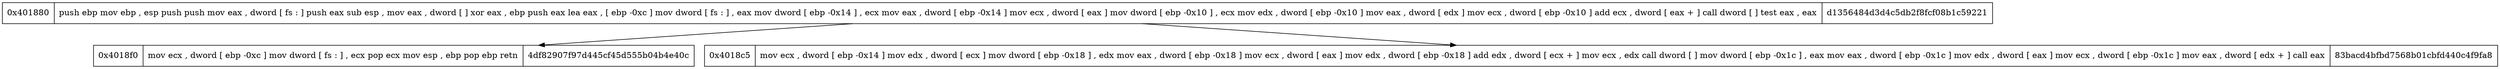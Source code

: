 digraph{
node [shape=record];
"0x401880"[label="0x401880|  push ebp
 mov ebp ,  esp
 push
 push
 mov eax ,  dword  [ fs : ]
 push eax
 sub esp , 
 mov eax ,  dword  [ ]
 xor eax ,  ebp
 push eax
 lea eax ,   [ ebp -0xc ]
 mov dword  [ fs : ] ,  eax
 mov dword  [ ebp -0x14 ] ,  ecx
 mov eax ,  dword  [ ebp -0x14 ]
 mov ecx ,  dword  [ eax ]
 mov dword  [ ebp -0x10 ] ,  ecx
 mov edx ,  dword  [ ebp -0x10 ]
 mov eax ,  dword  [ edx ]
 mov ecx ,  dword  [ ebp -0x10 ]
 add ecx ,  dword  [ eax + ]
 call dword  [ ]
 test eax ,  eax
| d1356484d3d4c5db2f8fcf08b1c59221"] "0x401880" -> "0x4018f0""0x401880" -> "0x4018c5""0x4018f0"[label="0x4018f0|  mov ecx ,  dword  [ ebp -0xc ]
 mov dword  [ fs : ] ,  ecx
 pop ecx
 mov esp ,  ebp
 pop ebp
 retn
| 4df82907f97d445cf45d555b04b4e40c"] "0x4018c5"[label="0x4018c5|  mov ecx ,  dword  [ ebp -0x14 ]
 mov edx ,  dword  [ ecx ]
 mov dword  [ ebp -0x18 ] ,  edx
 mov eax ,  dword  [ ebp -0x18 ]
 mov ecx ,  dword  [ eax ]
 mov edx ,  dword  [ ebp -0x18 ]
 add edx ,  dword  [ ecx + ]
 mov ecx ,  edx
 call dword  [ ]
 mov dword  [ ebp -0x1c ] ,  eax
 mov eax ,  dword  [ ebp -0x1c ]
 mov edx ,  dword  [ eax ]
 mov ecx ,  dword  [ ebp -0x1c ]
 mov eax ,  dword  [ edx + ]
 call eax
| 83bacd4bfbd7568b01cbfd440c4f9fa8"] }